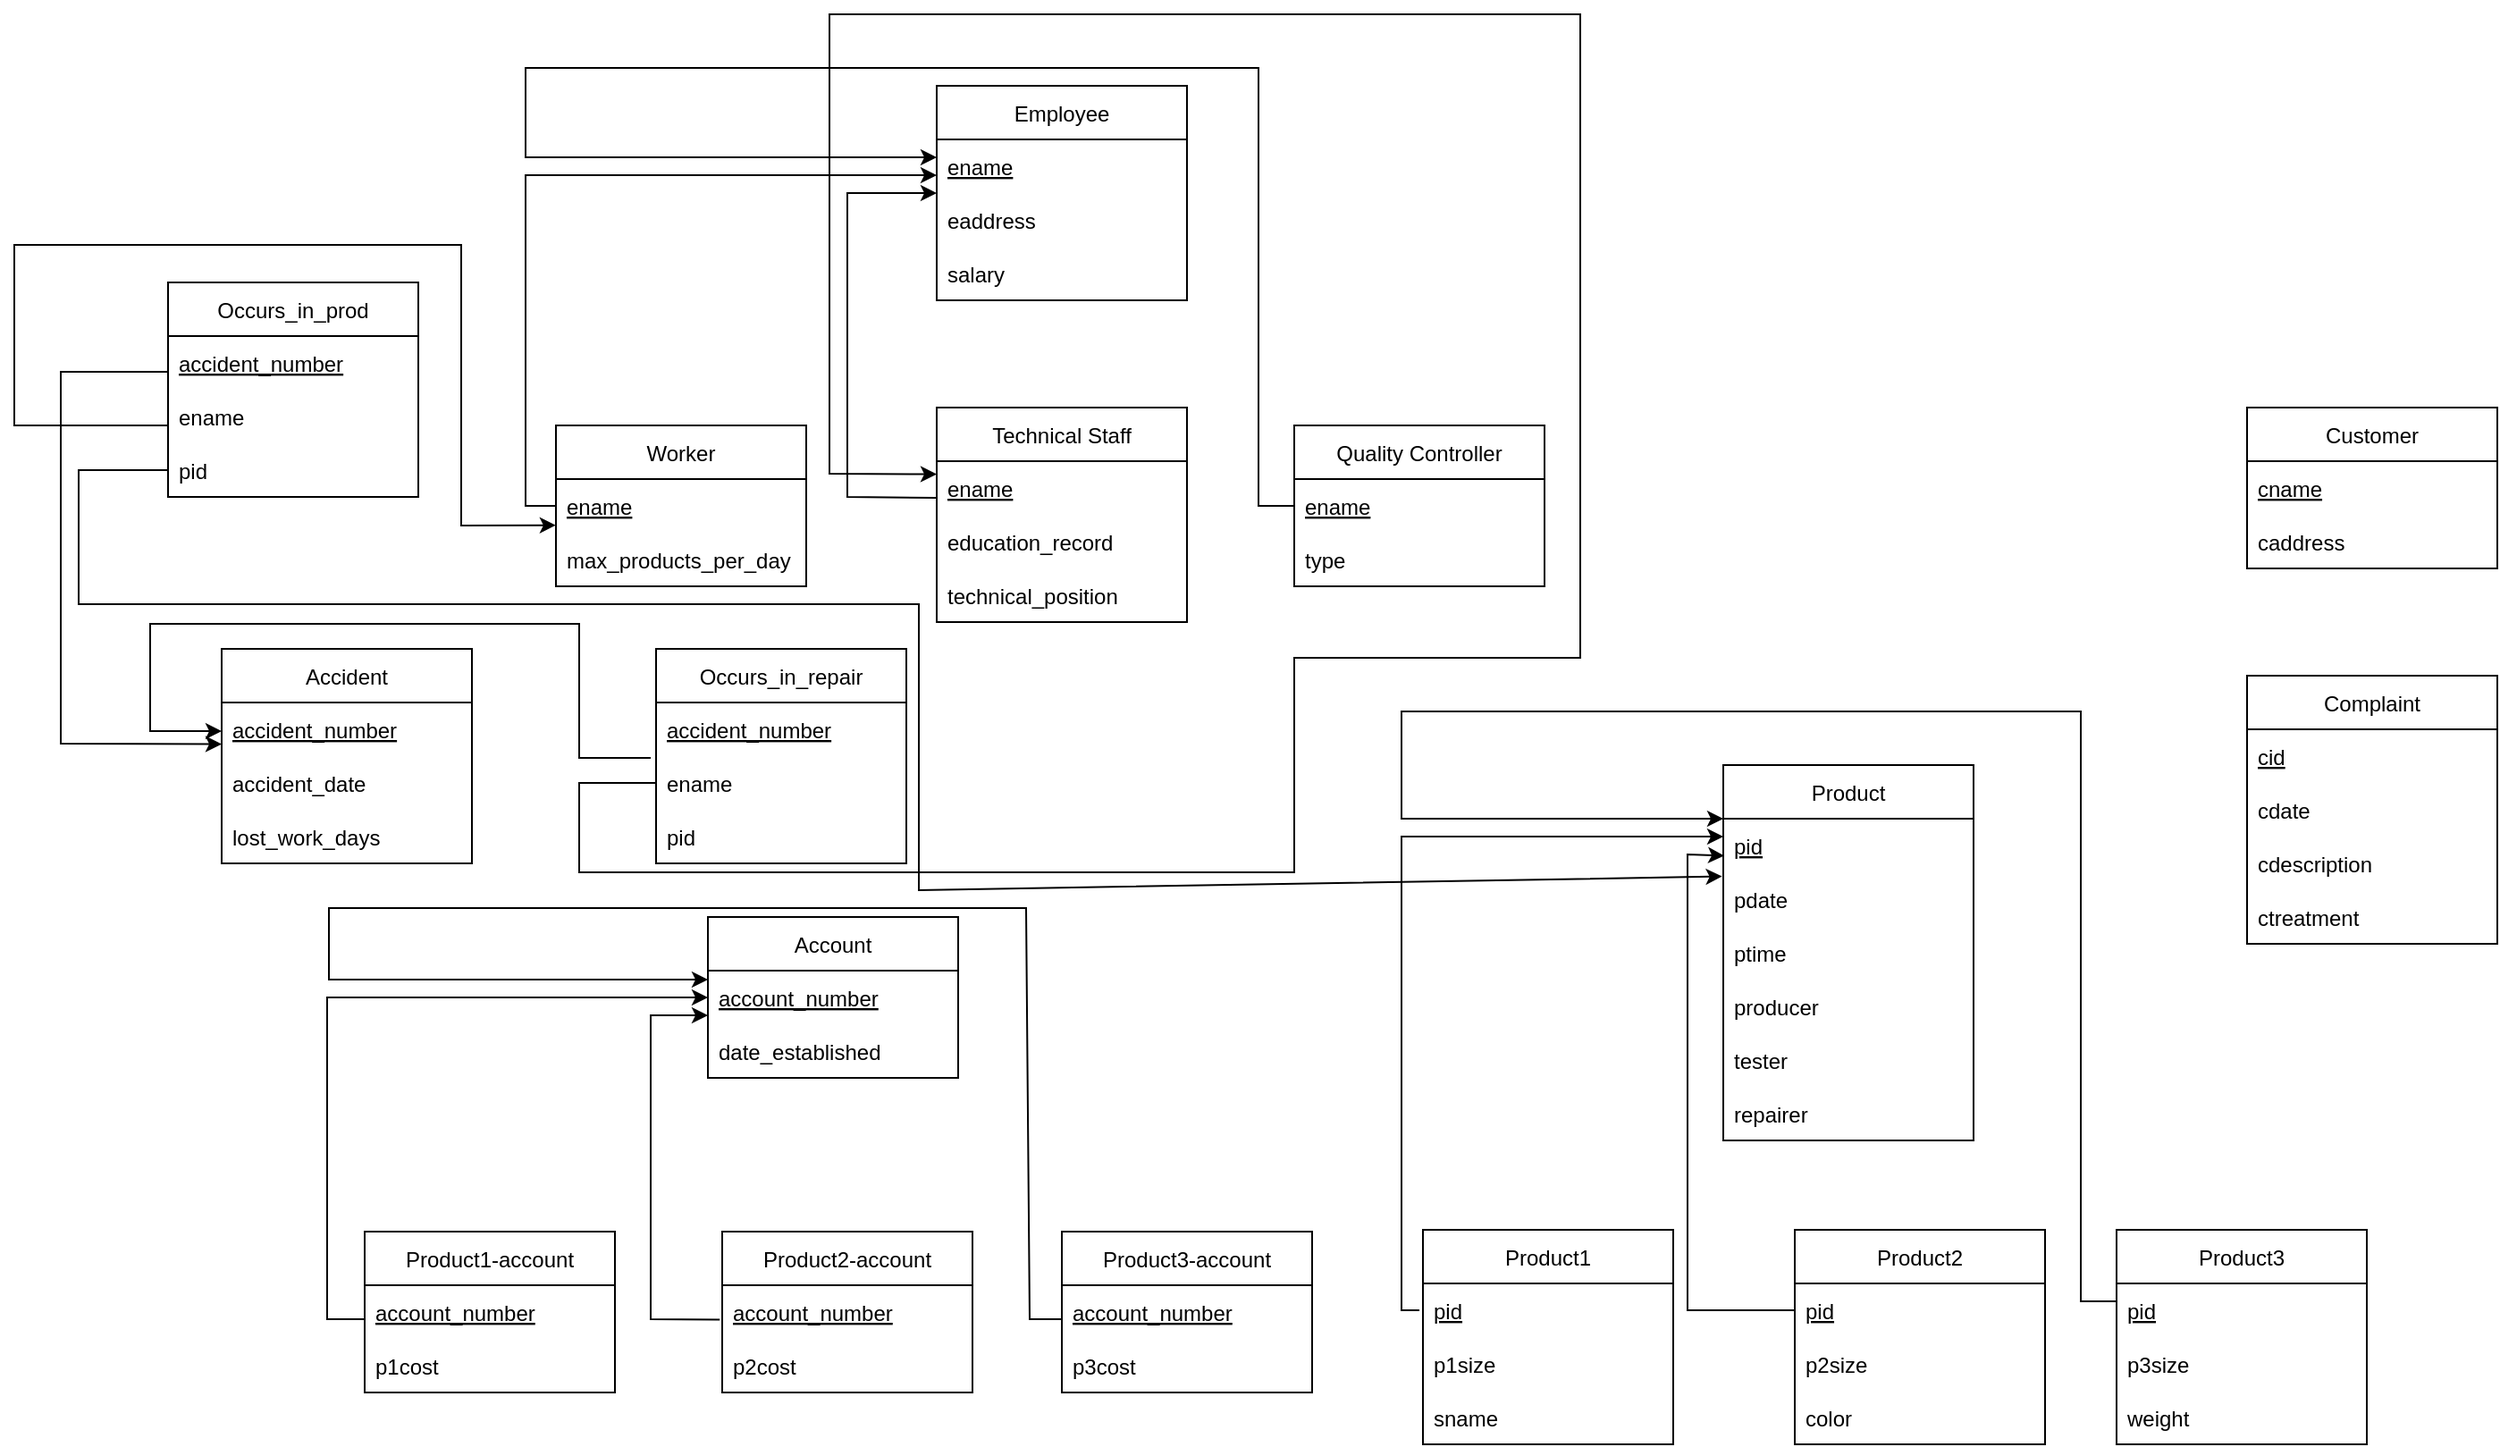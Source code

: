 <mxfile version="20.5.3" type="github">
  <diagram id="C5RBs43oDa-KdzZeNtuy" name="Page-1">
    <mxGraphModel dx="2338" dy="697" grid="1" gridSize="10" guides="1" tooltips="1" connect="1" arrows="1" fold="1" page="1" pageScale="1" pageWidth="827" pageHeight="1169" math="0" shadow="0">
      <root>
        <mxCell id="WIyWlLk6GJQsqaUBKTNV-0" />
        <mxCell id="WIyWlLk6GJQsqaUBKTNV-1" parent="WIyWlLk6GJQsqaUBKTNV-0" />
        <mxCell id="epwkQbIRTTvxyGS0LGFQ-51" value="Worker" style="swimlane;fontStyle=0;childLayout=stackLayout;horizontal=1;startSize=30;horizontalStack=0;resizeParent=1;resizeParentMax=0;resizeLast=0;collapsible=1;marginBottom=0;" vertex="1" parent="WIyWlLk6GJQsqaUBKTNV-1">
          <mxGeometry x="-413" y="390" width="140" height="90" as="geometry" />
        </mxCell>
        <mxCell id="epwkQbIRTTvxyGS0LGFQ-52" value="ename" style="text;strokeColor=none;fillColor=none;align=left;verticalAlign=middle;spacingLeft=4;spacingRight=4;overflow=hidden;points=[[0,0.5],[1,0.5]];portConstraint=eastwest;rotatable=0;fontStyle=4" vertex="1" parent="epwkQbIRTTvxyGS0LGFQ-51">
          <mxGeometry y="30" width="140" height="30" as="geometry" />
        </mxCell>
        <mxCell id="epwkQbIRTTvxyGS0LGFQ-190" value="max_products_per_day" style="text;strokeColor=none;fillColor=none;align=left;verticalAlign=middle;spacingLeft=4;spacingRight=4;overflow=hidden;points=[[0,0.5],[1,0.5]];portConstraint=eastwest;rotatable=0;" vertex="1" parent="epwkQbIRTTvxyGS0LGFQ-51">
          <mxGeometry y="60" width="140" height="30" as="geometry" />
        </mxCell>
        <mxCell id="epwkQbIRTTvxyGS0LGFQ-132" value="Employee" style="swimlane;fontStyle=0;childLayout=stackLayout;horizontal=1;startSize=30;horizontalStack=0;resizeParent=1;resizeParentMax=0;resizeLast=0;collapsible=1;marginBottom=0;" vertex="1" parent="WIyWlLk6GJQsqaUBKTNV-1">
          <mxGeometry x="-200" y="200" width="140" height="120" as="geometry" />
        </mxCell>
        <mxCell id="epwkQbIRTTvxyGS0LGFQ-133" value="ename" style="text;strokeColor=none;fillColor=none;align=left;verticalAlign=middle;spacingLeft=4;spacingRight=4;overflow=hidden;points=[[0,0.5],[1,0.5]];portConstraint=eastwest;rotatable=0;fontStyle=4" vertex="1" parent="epwkQbIRTTvxyGS0LGFQ-132">
          <mxGeometry y="30" width="140" height="30" as="geometry" />
        </mxCell>
        <mxCell id="epwkQbIRTTvxyGS0LGFQ-134" value="eaddress" style="text;strokeColor=none;fillColor=none;align=left;verticalAlign=middle;spacingLeft=4;spacingRight=4;overflow=hidden;points=[[0,0.5],[1,0.5]];portConstraint=eastwest;rotatable=0;fontStyle=0" vertex="1" parent="epwkQbIRTTvxyGS0LGFQ-132">
          <mxGeometry y="60" width="140" height="30" as="geometry" />
        </mxCell>
        <mxCell id="epwkQbIRTTvxyGS0LGFQ-135" value="salary" style="text;strokeColor=none;fillColor=none;align=left;verticalAlign=middle;spacingLeft=4;spacingRight=4;overflow=hidden;points=[[0,0.5],[1,0.5]];portConstraint=eastwest;rotatable=0;" vertex="1" parent="epwkQbIRTTvxyGS0LGFQ-132">
          <mxGeometry y="90" width="140" height="30" as="geometry" />
        </mxCell>
        <mxCell id="epwkQbIRTTvxyGS0LGFQ-136" value="Account" style="swimlane;fontStyle=0;childLayout=stackLayout;horizontal=1;startSize=30;horizontalStack=0;resizeParent=1;resizeParentMax=0;resizeLast=0;collapsible=1;marginBottom=0;" vertex="1" parent="WIyWlLk6GJQsqaUBKTNV-1">
          <mxGeometry x="-328" y="665" width="140" height="90" as="geometry" />
        </mxCell>
        <mxCell id="epwkQbIRTTvxyGS0LGFQ-137" value="account_number" style="text;strokeColor=none;fillColor=none;align=left;verticalAlign=middle;spacingLeft=4;spacingRight=4;overflow=hidden;points=[[0,0.5],[1,0.5]];portConstraint=eastwest;rotatable=0;fontStyle=4" vertex="1" parent="epwkQbIRTTvxyGS0LGFQ-136">
          <mxGeometry y="30" width="140" height="30" as="geometry" />
        </mxCell>
        <mxCell id="epwkQbIRTTvxyGS0LGFQ-138" value="date_established" style="text;strokeColor=none;fillColor=none;align=left;verticalAlign=middle;spacingLeft=4;spacingRight=4;overflow=hidden;points=[[0,0.5],[1,0.5]];portConstraint=eastwest;rotatable=0;fontStyle=0" vertex="1" parent="epwkQbIRTTvxyGS0LGFQ-136">
          <mxGeometry y="60" width="140" height="30" as="geometry" />
        </mxCell>
        <mxCell id="epwkQbIRTTvxyGS0LGFQ-140" value="Product" style="swimlane;fontStyle=0;childLayout=stackLayout;horizontal=1;startSize=30;horizontalStack=0;resizeParent=1;resizeParentMax=0;resizeLast=0;collapsible=1;marginBottom=0;" vertex="1" parent="WIyWlLk6GJQsqaUBKTNV-1">
          <mxGeometry x="240" y="580" width="140" height="210" as="geometry" />
        </mxCell>
        <mxCell id="epwkQbIRTTvxyGS0LGFQ-141" value="pid" style="text;strokeColor=none;fillColor=none;align=left;verticalAlign=middle;spacingLeft=4;spacingRight=4;overflow=hidden;points=[[0,0.5],[1,0.5]];portConstraint=eastwest;rotatable=0;fontStyle=4" vertex="1" parent="epwkQbIRTTvxyGS0LGFQ-140">
          <mxGeometry y="30" width="140" height="30" as="geometry" />
        </mxCell>
        <mxCell id="epwkQbIRTTvxyGS0LGFQ-142" value="pdate" style="text;strokeColor=none;fillColor=none;align=left;verticalAlign=middle;spacingLeft=4;spacingRight=4;overflow=hidden;points=[[0,0.5],[1,0.5]];portConstraint=eastwest;rotatable=0;fontStyle=0" vertex="1" parent="epwkQbIRTTvxyGS0LGFQ-140">
          <mxGeometry y="60" width="140" height="30" as="geometry" />
        </mxCell>
        <mxCell id="epwkQbIRTTvxyGS0LGFQ-143" value="ptime" style="text;strokeColor=none;fillColor=none;align=left;verticalAlign=middle;spacingLeft=4;spacingRight=4;overflow=hidden;points=[[0,0.5],[1,0.5]];portConstraint=eastwest;rotatable=0;" vertex="1" parent="epwkQbIRTTvxyGS0LGFQ-140">
          <mxGeometry y="90" width="140" height="30" as="geometry" />
        </mxCell>
        <mxCell id="epwkQbIRTTvxyGS0LGFQ-144" value="producer" style="text;strokeColor=none;fillColor=none;align=left;verticalAlign=middle;spacingLeft=4;spacingRight=4;overflow=hidden;points=[[0,0.5],[1,0.5]];portConstraint=eastwest;rotatable=0;" vertex="1" parent="epwkQbIRTTvxyGS0LGFQ-140">
          <mxGeometry y="120" width="140" height="30" as="geometry" />
        </mxCell>
        <mxCell id="epwkQbIRTTvxyGS0LGFQ-145" value="tester" style="text;strokeColor=none;fillColor=none;align=left;verticalAlign=middle;spacingLeft=4;spacingRight=4;overflow=hidden;points=[[0,0.5],[1,0.5]];portConstraint=eastwest;rotatable=0;" vertex="1" parent="epwkQbIRTTvxyGS0LGFQ-140">
          <mxGeometry y="150" width="140" height="30" as="geometry" />
        </mxCell>
        <mxCell id="epwkQbIRTTvxyGS0LGFQ-146" value="repairer" style="text;strokeColor=none;fillColor=none;align=left;verticalAlign=middle;spacingLeft=4;spacingRight=4;overflow=hidden;points=[[0,0.5],[1,0.5]];portConstraint=eastwest;rotatable=0;" vertex="1" parent="epwkQbIRTTvxyGS0LGFQ-140">
          <mxGeometry y="180" width="140" height="30" as="geometry" />
        </mxCell>
        <mxCell id="epwkQbIRTTvxyGS0LGFQ-147" value="Customer" style="swimlane;fontStyle=0;childLayout=stackLayout;horizontal=1;startSize=30;horizontalStack=0;resizeParent=1;resizeParentMax=0;resizeLast=0;collapsible=1;marginBottom=0;" vertex="1" parent="WIyWlLk6GJQsqaUBKTNV-1">
          <mxGeometry x="533" y="380" width="140" height="90" as="geometry" />
        </mxCell>
        <mxCell id="epwkQbIRTTvxyGS0LGFQ-148" value="cname" style="text;strokeColor=none;fillColor=none;align=left;verticalAlign=middle;spacingLeft=4;spacingRight=4;overflow=hidden;points=[[0,0.5],[1,0.5]];portConstraint=eastwest;rotatable=0;fontStyle=4" vertex="1" parent="epwkQbIRTTvxyGS0LGFQ-147">
          <mxGeometry y="30" width="140" height="30" as="geometry" />
        </mxCell>
        <mxCell id="epwkQbIRTTvxyGS0LGFQ-149" value="caddress" style="text;strokeColor=none;fillColor=none;align=left;verticalAlign=middle;spacingLeft=4;spacingRight=4;overflow=hidden;points=[[0,0.5],[1,0.5]];portConstraint=eastwest;rotatable=0;fontStyle=0" vertex="1" parent="epwkQbIRTTvxyGS0LGFQ-147">
          <mxGeometry y="60" width="140" height="30" as="geometry" />
        </mxCell>
        <mxCell id="epwkQbIRTTvxyGS0LGFQ-150" value="Complaint" style="swimlane;fontStyle=0;childLayout=stackLayout;horizontal=1;startSize=30;horizontalStack=0;resizeParent=1;resizeParentMax=0;resizeLast=0;collapsible=1;marginBottom=0;" vertex="1" parent="WIyWlLk6GJQsqaUBKTNV-1">
          <mxGeometry x="533" y="530" width="140" height="150" as="geometry" />
        </mxCell>
        <mxCell id="epwkQbIRTTvxyGS0LGFQ-151" value="cid" style="text;strokeColor=none;fillColor=none;align=left;verticalAlign=middle;spacingLeft=4;spacingRight=4;overflow=hidden;points=[[0,0.5],[1,0.5]];portConstraint=eastwest;rotatable=0;fontStyle=4" vertex="1" parent="epwkQbIRTTvxyGS0LGFQ-150">
          <mxGeometry y="30" width="140" height="30" as="geometry" />
        </mxCell>
        <mxCell id="epwkQbIRTTvxyGS0LGFQ-152" value="cdate" style="text;strokeColor=none;fillColor=none;align=left;verticalAlign=middle;spacingLeft=4;spacingRight=4;overflow=hidden;points=[[0,0.5],[1,0.5]];portConstraint=eastwest;rotatable=0;fontStyle=0" vertex="1" parent="epwkQbIRTTvxyGS0LGFQ-150">
          <mxGeometry y="60" width="140" height="30" as="geometry" />
        </mxCell>
        <mxCell id="epwkQbIRTTvxyGS0LGFQ-153" value="cdescription" style="text;strokeColor=none;fillColor=none;align=left;verticalAlign=middle;spacingLeft=4;spacingRight=4;overflow=hidden;points=[[0,0.5],[1,0.5]];portConstraint=eastwest;rotatable=0;" vertex="1" parent="epwkQbIRTTvxyGS0LGFQ-150">
          <mxGeometry y="90" width="140" height="30" as="geometry" />
        </mxCell>
        <mxCell id="epwkQbIRTTvxyGS0LGFQ-154" value="ctreatment" style="text;strokeColor=none;fillColor=none;align=left;verticalAlign=middle;spacingLeft=4;spacingRight=4;overflow=hidden;points=[[0,0.5],[1,0.5]];portConstraint=eastwest;rotatable=0;" vertex="1" parent="epwkQbIRTTvxyGS0LGFQ-150">
          <mxGeometry y="120" width="140" height="30" as="geometry" />
        </mxCell>
        <mxCell id="epwkQbIRTTvxyGS0LGFQ-167" value="Accident" style="swimlane;fontStyle=0;childLayout=stackLayout;horizontal=1;startSize=30;horizontalStack=0;resizeParent=1;resizeParentMax=0;resizeLast=0;collapsible=1;marginBottom=0;" vertex="1" parent="WIyWlLk6GJQsqaUBKTNV-1">
          <mxGeometry x="-600" y="515" width="140" height="120" as="geometry" />
        </mxCell>
        <mxCell id="epwkQbIRTTvxyGS0LGFQ-168" value="accident_number" style="text;strokeColor=none;fillColor=none;align=left;verticalAlign=middle;spacingLeft=4;spacingRight=4;overflow=hidden;points=[[0,0.5],[1,0.5]];portConstraint=eastwest;rotatable=0;fontStyle=4" vertex="1" parent="epwkQbIRTTvxyGS0LGFQ-167">
          <mxGeometry y="30" width="140" height="30" as="geometry" />
        </mxCell>
        <mxCell id="epwkQbIRTTvxyGS0LGFQ-169" value="accident_date" style="text;strokeColor=none;fillColor=none;align=left;verticalAlign=middle;spacingLeft=4;spacingRight=4;overflow=hidden;points=[[0,0.5],[1,0.5]];portConstraint=eastwest;rotatable=0;fontStyle=0" vertex="1" parent="epwkQbIRTTvxyGS0LGFQ-167">
          <mxGeometry y="60" width="140" height="30" as="geometry" />
        </mxCell>
        <mxCell id="epwkQbIRTTvxyGS0LGFQ-170" value="lost_work_days" style="text;strokeColor=none;fillColor=none;align=left;verticalAlign=middle;spacingLeft=4;spacingRight=4;overflow=hidden;points=[[0,0.5],[1,0.5]];portConstraint=eastwest;rotatable=0;fontStyle=0" vertex="1" parent="epwkQbIRTTvxyGS0LGFQ-167">
          <mxGeometry y="90" width="140" height="30" as="geometry" />
        </mxCell>
        <mxCell id="epwkQbIRTTvxyGS0LGFQ-175" value="Occurs_in_repair" style="swimlane;fontStyle=0;childLayout=stackLayout;horizontal=1;startSize=30;horizontalStack=0;resizeParent=1;resizeParentMax=0;resizeLast=0;collapsible=1;marginBottom=0;" vertex="1" parent="WIyWlLk6GJQsqaUBKTNV-1">
          <mxGeometry x="-357" y="515" width="140" height="120" as="geometry" />
        </mxCell>
        <mxCell id="epwkQbIRTTvxyGS0LGFQ-176" value="accident_number" style="text;strokeColor=none;fillColor=none;align=left;verticalAlign=middle;spacingLeft=4;spacingRight=4;overflow=hidden;points=[[0,0.5],[1,0.5]];portConstraint=eastwest;rotatable=0;fontStyle=4" vertex="1" parent="epwkQbIRTTvxyGS0LGFQ-175">
          <mxGeometry y="30" width="140" height="30" as="geometry" />
        </mxCell>
        <mxCell id="epwkQbIRTTvxyGS0LGFQ-177" value="ename" style="text;strokeColor=none;fillColor=none;align=left;verticalAlign=middle;spacingLeft=4;spacingRight=4;overflow=hidden;points=[[0,0.5],[1,0.5]];portConstraint=eastwest;rotatable=0;fontStyle=0" vertex="1" parent="epwkQbIRTTvxyGS0LGFQ-175">
          <mxGeometry y="60" width="140" height="30" as="geometry" />
        </mxCell>
        <mxCell id="epwkQbIRTTvxyGS0LGFQ-227" value="pid" style="text;strokeColor=none;fillColor=none;align=left;verticalAlign=middle;spacingLeft=4;spacingRight=4;overflow=hidden;points=[[0,0.5],[1,0.5]];portConstraint=eastwest;rotatable=0;fontStyle=0" vertex="1" parent="epwkQbIRTTvxyGS0LGFQ-175">
          <mxGeometry y="90" width="140" height="30" as="geometry" />
        </mxCell>
        <mxCell id="epwkQbIRTTvxyGS0LGFQ-179" value="Product1" style="swimlane;fontStyle=0;childLayout=stackLayout;horizontal=1;startSize=30;horizontalStack=0;resizeParent=1;resizeParentMax=0;resizeLast=0;collapsible=1;marginBottom=0;" vertex="1" parent="WIyWlLk6GJQsqaUBKTNV-1">
          <mxGeometry x="72" y="840" width="140" height="120" as="geometry" />
        </mxCell>
        <mxCell id="epwkQbIRTTvxyGS0LGFQ-180" value="pid" style="text;strokeColor=none;fillColor=none;align=left;verticalAlign=middle;spacingLeft=4;spacingRight=4;overflow=hidden;points=[[0,0.5],[1,0.5]];portConstraint=eastwest;rotatable=0;fontStyle=4" vertex="1" parent="epwkQbIRTTvxyGS0LGFQ-179">
          <mxGeometry y="30" width="140" height="30" as="geometry" />
        </mxCell>
        <mxCell id="epwkQbIRTTvxyGS0LGFQ-208" value="p1size" style="text;strokeColor=none;fillColor=none;align=left;verticalAlign=middle;spacingLeft=4;spacingRight=4;overflow=hidden;points=[[0,0.5],[1,0.5]];portConstraint=eastwest;rotatable=0;fontStyle=0" vertex="1" parent="epwkQbIRTTvxyGS0LGFQ-179">
          <mxGeometry y="60" width="140" height="30" as="geometry" />
        </mxCell>
        <mxCell id="epwkQbIRTTvxyGS0LGFQ-181" value="sname" style="text;strokeColor=none;fillColor=none;align=left;verticalAlign=middle;spacingLeft=4;spacingRight=4;overflow=hidden;points=[[0,0.5],[1,0.5]];portConstraint=eastwest;rotatable=0;fontStyle=0" vertex="1" parent="epwkQbIRTTvxyGS0LGFQ-179">
          <mxGeometry y="90" width="140" height="30" as="geometry" />
        </mxCell>
        <mxCell id="epwkQbIRTTvxyGS0LGFQ-182" value="Product2" style="swimlane;fontStyle=0;childLayout=stackLayout;horizontal=1;startSize=30;horizontalStack=0;resizeParent=1;resizeParentMax=0;resizeLast=0;collapsible=1;marginBottom=0;" vertex="1" parent="WIyWlLk6GJQsqaUBKTNV-1">
          <mxGeometry x="280" y="840" width="140" height="120" as="geometry" />
        </mxCell>
        <mxCell id="epwkQbIRTTvxyGS0LGFQ-183" value="pid" style="text;strokeColor=none;fillColor=none;align=left;verticalAlign=middle;spacingLeft=4;spacingRight=4;overflow=hidden;points=[[0,0.5],[1,0.5]];portConstraint=eastwest;rotatable=0;fontStyle=4" vertex="1" parent="epwkQbIRTTvxyGS0LGFQ-182">
          <mxGeometry y="30" width="140" height="30" as="geometry" />
        </mxCell>
        <mxCell id="epwkQbIRTTvxyGS0LGFQ-209" value="p2size" style="text;strokeColor=none;fillColor=none;align=left;verticalAlign=middle;spacingLeft=4;spacingRight=4;overflow=hidden;points=[[0,0.5],[1,0.5]];portConstraint=eastwest;rotatable=0;fontStyle=0" vertex="1" parent="epwkQbIRTTvxyGS0LGFQ-182">
          <mxGeometry y="60" width="140" height="30" as="geometry" />
        </mxCell>
        <mxCell id="epwkQbIRTTvxyGS0LGFQ-184" value="color" style="text;strokeColor=none;fillColor=none;align=left;verticalAlign=middle;spacingLeft=4;spacingRight=4;overflow=hidden;points=[[0,0.5],[1,0.5]];portConstraint=eastwest;rotatable=0;fontStyle=0" vertex="1" parent="epwkQbIRTTvxyGS0LGFQ-182">
          <mxGeometry y="90" width="140" height="30" as="geometry" />
        </mxCell>
        <mxCell id="epwkQbIRTTvxyGS0LGFQ-185" value="Product3" style="swimlane;fontStyle=0;childLayout=stackLayout;horizontal=1;startSize=30;horizontalStack=0;resizeParent=1;resizeParentMax=0;resizeLast=0;collapsible=1;marginBottom=0;" vertex="1" parent="WIyWlLk6GJQsqaUBKTNV-1">
          <mxGeometry x="460" y="840" width="140" height="120" as="geometry" />
        </mxCell>
        <mxCell id="epwkQbIRTTvxyGS0LGFQ-186" value="pid" style="text;strokeColor=none;fillColor=none;align=left;verticalAlign=middle;spacingLeft=4;spacingRight=4;overflow=hidden;points=[[0,0.5],[1,0.5]];portConstraint=eastwest;rotatable=0;fontStyle=4" vertex="1" parent="epwkQbIRTTvxyGS0LGFQ-185">
          <mxGeometry y="30" width="140" height="30" as="geometry" />
        </mxCell>
        <mxCell id="epwkQbIRTTvxyGS0LGFQ-210" value="p3size" style="text;strokeColor=none;fillColor=none;align=left;verticalAlign=middle;spacingLeft=4;spacingRight=4;overflow=hidden;points=[[0,0.5],[1,0.5]];portConstraint=eastwest;rotatable=0;fontStyle=0" vertex="1" parent="epwkQbIRTTvxyGS0LGFQ-185">
          <mxGeometry y="60" width="140" height="30" as="geometry" />
        </mxCell>
        <mxCell id="epwkQbIRTTvxyGS0LGFQ-187" value="weight" style="text;strokeColor=none;fillColor=none;align=left;verticalAlign=middle;spacingLeft=4;spacingRight=4;overflow=hidden;points=[[0,0.5],[1,0.5]];portConstraint=eastwest;rotatable=0;fontStyle=0" vertex="1" parent="epwkQbIRTTvxyGS0LGFQ-185">
          <mxGeometry y="90" width="140" height="30" as="geometry" />
        </mxCell>
        <mxCell id="epwkQbIRTTvxyGS0LGFQ-189" value="" style="endArrow=classic;html=1;rounded=0;exitX=0;exitY=0.5;exitDx=0;exitDy=0;" edge="1" parent="WIyWlLk6GJQsqaUBKTNV-1" source="epwkQbIRTTvxyGS0LGFQ-52">
          <mxGeometry width="50" height="50" relative="1" as="geometry">
            <mxPoint x="-430" y="440" as="sourcePoint" />
            <mxPoint x="-200" y="250" as="targetPoint" />
            <Array as="points">
              <mxPoint x="-430" y="435" />
              <mxPoint x="-430" y="250" />
            </Array>
          </mxGeometry>
        </mxCell>
        <mxCell id="epwkQbIRTTvxyGS0LGFQ-192" value="Technical Staff" style="swimlane;fontStyle=0;childLayout=stackLayout;horizontal=1;startSize=30;horizontalStack=0;resizeParent=1;resizeParentMax=0;resizeLast=0;collapsible=1;marginBottom=0;" vertex="1" parent="WIyWlLk6GJQsqaUBKTNV-1">
          <mxGeometry x="-200" y="380" width="140" height="120" as="geometry" />
        </mxCell>
        <mxCell id="epwkQbIRTTvxyGS0LGFQ-193" value="ename" style="text;strokeColor=none;fillColor=none;align=left;verticalAlign=middle;spacingLeft=4;spacingRight=4;overflow=hidden;points=[[0,0.5],[1,0.5]];portConstraint=eastwest;rotatable=0;fontStyle=4" vertex="1" parent="epwkQbIRTTvxyGS0LGFQ-192">
          <mxGeometry y="30" width="140" height="30" as="geometry" />
        </mxCell>
        <mxCell id="epwkQbIRTTvxyGS0LGFQ-194" value="education_record" style="text;strokeColor=none;fillColor=none;align=left;verticalAlign=middle;spacingLeft=4;spacingRight=4;overflow=hidden;points=[[0,0.5],[1,0.5]];portConstraint=eastwest;rotatable=0;" vertex="1" parent="epwkQbIRTTvxyGS0LGFQ-192">
          <mxGeometry y="60" width="140" height="30" as="geometry" />
        </mxCell>
        <mxCell id="epwkQbIRTTvxyGS0LGFQ-195" value="technical_position" style="text;strokeColor=none;fillColor=none;align=left;verticalAlign=middle;spacingLeft=4;spacingRight=4;overflow=hidden;points=[[0,0.5],[1,0.5]];portConstraint=eastwest;rotatable=0;" vertex="1" parent="epwkQbIRTTvxyGS0LGFQ-192">
          <mxGeometry y="90" width="140" height="30" as="geometry" />
        </mxCell>
        <mxCell id="epwkQbIRTTvxyGS0LGFQ-196" value="Quality Controller" style="swimlane;fontStyle=0;childLayout=stackLayout;horizontal=1;startSize=30;horizontalStack=0;resizeParent=1;resizeParentMax=0;resizeLast=0;collapsible=1;marginBottom=0;" vertex="1" parent="WIyWlLk6GJQsqaUBKTNV-1">
          <mxGeometry y="390" width="140" height="90" as="geometry" />
        </mxCell>
        <mxCell id="epwkQbIRTTvxyGS0LGFQ-197" value="ename" style="text;strokeColor=none;fillColor=none;align=left;verticalAlign=middle;spacingLeft=4;spacingRight=4;overflow=hidden;points=[[0,0.5],[1,0.5]];portConstraint=eastwest;rotatable=0;fontStyle=4" vertex="1" parent="epwkQbIRTTvxyGS0LGFQ-196">
          <mxGeometry y="30" width="140" height="30" as="geometry" />
        </mxCell>
        <mxCell id="epwkQbIRTTvxyGS0LGFQ-198" value="type" style="text;strokeColor=none;fillColor=none;align=left;verticalAlign=middle;spacingLeft=4;spacingRight=4;overflow=hidden;points=[[0,0.5],[1,0.5]];portConstraint=eastwest;rotatable=0;" vertex="1" parent="epwkQbIRTTvxyGS0LGFQ-196">
          <mxGeometry y="60" width="140" height="30" as="geometry" />
        </mxCell>
        <mxCell id="epwkQbIRTTvxyGS0LGFQ-199" value="Product1-account" style="swimlane;fontStyle=0;childLayout=stackLayout;horizontal=1;startSize=30;horizontalStack=0;resizeParent=1;resizeParentMax=0;resizeLast=0;collapsible=1;marginBottom=0;" vertex="1" parent="WIyWlLk6GJQsqaUBKTNV-1">
          <mxGeometry x="-520" y="841" width="140" height="90" as="geometry" />
        </mxCell>
        <mxCell id="epwkQbIRTTvxyGS0LGFQ-200" value="account_number" style="text;strokeColor=none;fillColor=none;align=left;verticalAlign=middle;spacingLeft=4;spacingRight=4;overflow=hidden;points=[[0,0.5],[1,0.5]];portConstraint=eastwest;rotatable=0;fontStyle=4" vertex="1" parent="epwkQbIRTTvxyGS0LGFQ-199">
          <mxGeometry y="30" width="140" height="30" as="geometry" />
        </mxCell>
        <mxCell id="epwkQbIRTTvxyGS0LGFQ-201" value="p1cost" style="text;strokeColor=none;fillColor=none;align=left;verticalAlign=middle;spacingLeft=4;spacingRight=4;overflow=hidden;points=[[0,0.5],[1,0.5]];portConstraint=eastwest;rotatable=0;" vertex="1" parent="epwkQbIRTTvxyGS0LGFQ-199">
          <mxGeometry y="60" width="140" height="30" as="geometry" />
        </mxCell>
        <mxCell id="epwkQbIRTTvxyGS0LGFQ-202" value="Product2-account" style="swimlane;fontStyle=0;childLayout=stackLayout;horizontal=1;startSize=30;horizontalStack=0;resizeParent=1;resizeParentMax=0;resizeLast=0;collapsible=1;marginBottom=0;" vertex="1" parent="WIyWlLk6GJQsqaUBKTNV-1">
          <mxGeometry x="-320" y="841" width="140" height="90" as="geometry" />
        </mxCell>
        <mxCell id="epwkQbIRTTvxyGS0LGFQ-203" value="account_number" style="text;strokeColor=none;fillColor=none;align=left;verticalAlign=middle;spacingLeft=4;spacingRight=4;overflow=hidden;points=[[0,0.5],[1,0.5]];portConstraint=eastwest;rotatable=0;fontStyle=4" vertex="1" parent="epwkQbIRTTvxyGS0LGFQ-202">
          <mxGeometry y="30" width="140" height="30" as="geometry" />
        </mxCell>
        <mxCell id="epwkQbIRTTvxyGS0LGFQ-204" value="p2cost" style="text;strokeColor=none;fillColor=none;align=left;verticalAlign=middle;spacingLeft=4;spacingRight=4;overflow=hidden;points=[[0,0.5],[1,0.5]];portConstraint=eastwest;rotatable=0;" vertex="1" parent="epwkQbIRTTvxyGS0LGFQ-202">
          <mxGeometry y="60" width="140" height="30" as="geometry" />
        </mxCell>
        <mxCell id="epwkQbIRTTvxyGS0LGFQ-205" value="Product3-account" style="swimlane;fontStyle=0;childLayout=stackLayout;horizontal=1;startSize=30;horizontalStack=0;resizeParent=1;resizeParentMax=0;resizeLast=0;collapsible=1;marginBottom=0;" vertex="1" parent="WIyWlLk6GJQsqaUBKTNV-1">
          <mxGeometry x="-130" y="841" width="140" height="90" as="geometry" />
        </mxCell>
        <mxCell id="epwkQbIRTTvxyGS0LGFQ-206" value="account_number" style="text;strokeColor=none;fillColor=none;align=left;verticalAlign=middle;spacingLeft=4;spacingRight=4;overflow=hidden;points=[[0,0.5],[1,0.5]];portConstraint=eastwest;rotatable=0;fontStyle=4" vertex="1" parent="epwkQbIRTTvxyGS0LGFQ-205">
          <mxGeometry y="30" width="140" height="30" as="geometry" />
        </mxCell>
        <mxCell id="epwkQbIRTTvxyGS0LGFQ-207" value="p3cost" style="text;strokeColor=none;fillColor=none;align=left;verticalAlign=middle;spacingLeft=4;spacingRight=4;overflow=hidden;points=[[0,0.5],[1,0.5]];portConstraint=eastwest;rotatable=0;" vertex="1" parent="epwkQbIRTTvxyGS0LGFQ-205">
          <mxGeometry y="60" width="140" height="30" as="geometry" />
        </mxCell>
        <mxCell id="epwkQbIRTTvxyGS0LGFQ-211" value="" style="endArrow=classic;html=1;rounded=0;" edge="1" parent="WIyWlLk6GJQsqaUBKTNV-1">
          <mxGeometry width="50" height="50" relative="1" as="geometry">
            <mxPoint y="435" as="sourcePoint" />
            <mxPoint x="-200.0" y="240" as="targetPoint" />
            <Array as="points">
              <mxPoint x="-20" y="435" />
              <mxPoint x="-20" y="190" />
              <mxPoint x="-430" y="190" />
              <mxPoint x="-430" y="240" />
            </Array>
          </mxGeometry>
        </mxCell>
        <mxCell id="epwkQbIRTTvxyGS0LGFQ-212" value="" style="endArrow=classic;html=1;rounded=0;exitX=-0.002;exitY=0.685;exitDx=0;exitDy=0;exitPerimeter=0;" edge="1" parent="WIyWlLk6GJQsqaUBKTNV-1" source="epwkQbIRTTvxyGS0LGFQ-193">
          <mxGeometry width="50" height="50" relative="1" as="geometry">
            <mxPoint x="-413" y="445" as="sourcePoint" />
            <mxPoint x="-200.0" y="260" as="targetPoint" />
            <Array as="points">
              <mxPoint x="-250" y="430" />
              <mxPoint x="-250" y="260" />
            </Array>
          </mxGeometry>
        </mxCell>
        <mxCell id="epwkQbIRTTvxyGS0LGFQ-213" value="" style="endArrow=classic;html=1;rounded=0;" edge="1" parent="WIyWlLk6GJQsqaUBKTNV-1">
          <mxGeometry width="50" height="50" relative="1" as="geometry">
            <mxPoint x="-360" y="576" as="sourcePoint" />
            <mxPoint x="-600" y="561" as="targetPoint" />
            <Array as="points">
              <mxPoint x="-400" y="576" />
              <mxPoint x="-400" y="501" />
              <mxPoint x="-640" y="501" />
              <mxPoint x="-640" y="561" />
            </Array>
          </mxGeometry>
        </mxCell>
        <mxCell id="epwkQbIRTTvxyGS0LGFQ-217" value="" style="endArrow=classic;html=1;rounded=0;" edge="1" parent="WIyWlLk6GJQsqaUBKTNV-1">
          <mxGeometry width="50" height="50" relative="1" as="geometry">
            <mxPoint x="-520" y="890" as="sourcePoint" />
            <mxPoint x="-328" y="710" as="targetPoint" />
            <Array as="points">
              <mxPoint x="-541" y="890" />
              <mxPoint x="-541" y="710" />
            </Array>
          </mxGeometry>
        </mxCell>
        <mxCell id="epwkQbIRTTvxyGS0LGFQ-218" value="" style="endArrow=classic;html=1;rounded=0;" edge="1" parent="WIyWlLk6GJQsqaUBKTNV-1">
          <mxGeometry width="50" height="50" relative="1" as="geometry">
            <mxPoint x="-130" y="890" as="sourcePoint" />
            <mxPoint x="-328" y="700" as="targetPoint" />
            <Array as="points">
              <mxPoint x="-148" y="890" />
              <mxPoint x="-150" y="660" />
              <mxPoint x="-540" y="660" />
              <mxPoint x="-540" y="700" />
            </Array>
          </mxGeometry>
        </mxCell>
        <mxCell id="epwkQbIRTTvxyGS0LGFQ-219" value="" style="endArrow=classic;html=1;rounded=0;exitX=-0.01;exitY=0.642;exitDx=0;exitDy=0;exitPerimeter=0;" edge="1" parent="WIyWlLk6GJQsqaUBKTNV-1" source="epwkQbIRTTvxyGS0LGFQ-203">
          <mxGeometry width="50" height="50" relative="1" as="geometry">
            <mxPoint x="-328.28" y="890.55" as="sourcePoint" />
            <mxPoint x="-328" y="720" as="targetPoint" />
            <Array as="points">
              <mxPoint x="-360" y="890" />
              <mxPoint x="-360" y="720" />
            </Array>
          </mxGeometry>
        </mxCell>
        <mxCell id="epwkQbIRTTvxyGS0LGFQ-220" value="" style="endArrow=classic;html=1;rounded=0;" edge="1" parent="WIyWlLk6GJQsqaUBKTNV-1">
          <mxGeometry width="50" height="50" relative="1" as="geometry">
            <mxPoint x="70" y="885" as="sourcePoint" />
            <mxPoint x="240" y="620" as="targetPoint" />
            <Array as="points">
              <mxPoint x="60" y="885" />
              <mxPoint x="60" y="620" />
            </Array>
          </mxGeometry>
        </mxCell>
        <mxCell id="epwkQbIRTTvxyGS0LGFQ-221" value="" style="endArrow=classic;html=1;rounded=0;" edge="1" parent="WIyWlLk6GJQsqaUBKTNV-1">
          <mxGeometry width="50" height="50" relative="1" as="geometry">
            <mxPoint x="460" y="880" as="sourcePoint" />
            <mxPoint x="240" y="610" as="targetPoint" />
            <Array as="points">
              <mxPoint x="440" y="880" />
              <mxPoint x="440" y="550" />
              <mxPoint x="60" y="550" />
              <mxPoint x="60" y="610" />
            </Array>
          </mxGeometry>
        </mxCell>
        <mxCell id="epwkQbIRTTvxyGS0LGFQ-222" value="" style="endArrow=classic;html=1;rounded=0;exitX=0;exitY=0.5;exitDx=0;exitDy=0;entryX=0.004;entryY=0.69;entryDx=0;entryDy=0;entryPerimeter=0;" edge="1" parent="WIyWlLk6GJQsqaUBKTNV-1" source="epwkQbIRTTvxyGS0LGFQ-183" target="epwkQbIRTTvxyGS0LGFQ-141">
          <mxGeometry width="50" height="50" relative="1" as="geometry">
            <mxPoint x="289.72" y="890.55" as="sourcePoint" />
            <mxPoint x="290" y="720" as="targetPoint" />
            <Array as="points">
              <mxPoint x="220" y="885" />
              <mxPoint x="220" y="630" />
            </Array>
          </mxGeometry>
        </mxCell>
        <mxCell id="epwkQbIRTTvxyGS0LGFQ-223" value="" style="endArrow=classic;html=1;rounded=0;exitX=0;exitY=0.5;exitDx=0;exitDy=0;entryX=0;entryY=0.242;entryDx=0;entryDy=0;entryPerimeter=0;" edge="1" parent="WIyWlLk6GJQsqaUBKTNV-1" source="epwkQbIRTTvxyGS0LGFQ-177" target="epwkQbIRTTvxyGS0LGFQ-193">
          <mxGeometry width="50" height="50" relative="1" as="geometry">
            <mxPoint x="-220" y="640" as="sourcePoint" />
            <mxPoint x="-430" y="160" as="targetPoint" />
            <Array as="points">
              <mxPoint x="-400" y="590" />
              <mxPoint x="-400" y="640" />
              <mxPoint y="640" />
              <mxPoint y="520" />
              <mxPoint x="160" y="520" />
              <mxPoint x="160" y="160" />
              <mxPoint x="-260" y="160" />
              <mxPoint x="-260" y="417" />
            </Array>
          </mxGeometry>
        </mxCell>
        <mxCell id="epwkQbIRTTvxyGS0LGFQ-224" value="Occurs_in_prod" style="swimlane;fontStyle=0;childLayout=stackLayout;horizontal=1;startSize=30;horizontalStack=0;resizeParent=1;resizeParentMax=0;resizeLast=0;collapsible=1;marginBottom=0;" vertex="1" parent="WIyWlLk6GJQsqaUBKTNV-1">
          <mxGeometry x="-630" y="310" width="140" height="120" as="geometry" />
        </mxCell>
        <mxCell id="epwkQbIRTTvxyGS0LGFQ-225" value="accident_number" style="text;strokeColor=none;fillColor=none;align=left;verticalAlign=middle;spacingLeft=4;spacingRight=4;overflow=hidden;points=[[0,0.5],[1,0.5]];portConstraint=eastwest;rotatable=0;fontStyle=4" vertex="1" parent="epwkQbIRTTvxyGS0LGFQ-224">
          <mxGeometry y="30" width="140" height="30" as="geometry" />
        </mxCell>
        <mxCell id="epwkQbIRTTvxyGS0LGFQ-226" value="ename" style="text;strokeColor=none;fillColor=none;align=left;verticalAlign=middle;spacingLeft=4;spacingRight=4;overflow=hidden;points=[[0,0.5],[1,0.5]];portConstraint=eastwest;rotatable=0;fontStyle=0" vertex="1" parent="epwkQbIRTTvxyGS0LGFQ-224">
          <mxGeometry y="60" width="140" height="30" as="geometry" />
        </mxCell>
        <mxCell id="epwkQbIRTTvxyGS0LGFQ-228" value="pid" style="text;strokeColor=none;fillColor=none;align=left;verticalAlign=middle;spacingLeft=4;spacingRight=4;overflow=hidden;points=[[0,0.5],[1,0.5]];portConstraint=eastwest;rotatable=0;fontStyle=0" vertex="1" parent="epwkQbIRTTvxyGS0LGFQ-224">
          <mxGeometry y="90" width="140" height="30" as="geometry" />
        </mxCell>
        <mxCell id="epwkQbIRTTvxyGS0LGFQ-229" value="" style="endArrow=classic;html=1;rounded=0;entryX=0;entryY=-0.225;entryDx=0;entryDy=0;entryPerimeter=0;" edge="1" parent="WIyWlLk6GJQsqaUBKTNV-1" target="epwkQbIRTTvxyGS0LGFQ-169">
          <mxGeometry width="50" height="50" relative="1" as="geometry">
            <mxPoint x="-630" y="360" as="sourcePoint" />
            <mxPoint x="-680" y="600" as="targetPoint" />
            <Array as="points">
              <mxPoint x="-690" y="360" />
              <mxPoint x="-690" y="568" />
            </Array>
          </mxGeometry>
        </mxCell>
        <mxCell id="epwkQbIRTTvxyGS0LGFQ-231" value="" style="endArrow=classic;html=1;rounded=0;entryX=-0.029;entryY=-0.105;entryDx=0;entryDy=0;entryPerimeter=0;" edge="1" parent="WIyWlLk6GJQsqaUBKTNV-1">
          <mxGeometry width="50" height="50" relative="1" as="geometry">
            <mxPoint x="-630" y="390" as="sourcePoint" />
            <mxPoint x="-413.06" y="445.85" as="targetPoint" />
            <Array as="points">
              <mxPoint x="-716" y="390" />
              <mxPoint x="-716" y="289" />
              <mxPoint x="-466" y="289" />
              <mxPoint x="-466" y="446" />
            </Array>
          </mxGeometry>
        </mxCell>
        <mxCell id="epwkQbIRTTvxyGS0LGFQ-232" value="" style="endArrow=classic;html=1;rounded=0;exitX=0;exitY=0.5;exitDx=0;exitDy=0;entryX=-0.005;entryY=0.077;entryDx=0;entryDy=0;entryPerimeter=0;" edge="1" parent="WIyWlLk6GJQsqaUBKTNV-1" source="epwkQbIRTTvxyGS0LGFQ-228" target="epwkQbIRTTvxyGS0LGFQ-142">
          <mxGeometry width="50" height="50" relative="1" as="geometry">
            <mxPoint x="-130" y="500" as="sourcePoint" />
            <mxPoint x="-80" y="520" as="targetPoint" />
            <Array as="points">
              <mxPoint x="-680" y="415" />
              <mxPoint x="-680" y="490" />
              <mxPoint x="-210" y="490" />
              <mxPoint x="-210" y="650" />
            </Array>
          </mxGeometry>
        </mxCell>
      </root>
    </mxGraphModel>
  </diagram>
</mxfile>
